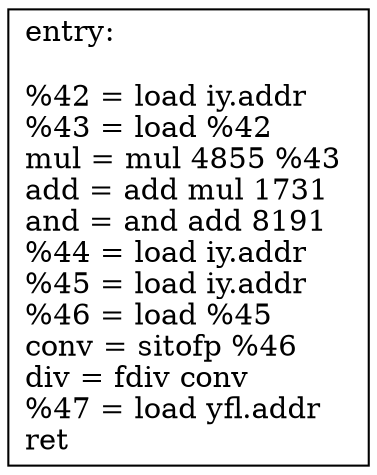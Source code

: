 digraph "CFG for 'Uniform11' function" {
	entry[shape=record,
		label="{entry:\l\l
			%42 = load iy.addr \l
			%43 = load %42 \l
			mul = mul 4855 %43 \l
			add = add mul 1731 \l
			and = and add 8191 \l
			%44 = load iy.addr \l
			%45 = load iy.addr \l
			%46 = load %45 \l
			conv = sitofp %46 \l
			div = fdiv conv \l
			%47 = load yfl.addr \l
			ret \l
		}"
	];
}
